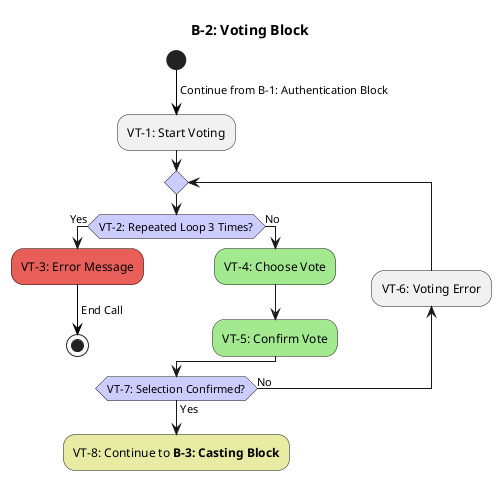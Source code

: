 @startuml
title B-2: Voting Block

<style>
activityDiagram {
  diamond {
    BackgroundColor #ccf
  }
}
</style>

skinparam activity {
  BackgroundColor<<Error>> #e85e58
  BackgroundColor<<ApiCall>> #ecd2a5
  BackgroundColor<<Continue>> #e7eba3
  BackgroundColor<<Question>> #e7eba3
  BackgroundColor<<UserInput>> #a3e98f
}

start
-[#black]-> Continue from B-1: Authentication Block;
:VT-1: Start Voting;
repeat
    if (VT-2: Repeated Loop 3 Times?) then (Yes)
        <<Error>>:VT-3: Error Message;
        -[#black]-> End Call;
        stop
    else (No)
        <<UserInput>>:VT-4: Choose Vote;
        <<UserInput>>:VT-5: Confirm Vote;
    endif
backward :VT-6: Voting Error;
repeat while (VT-7: Selection Confirmed?) is (No) not (Yes)

<<Continue>>:VT-8: Continue to <b>B-3: Casting Block</b>;

@enduml